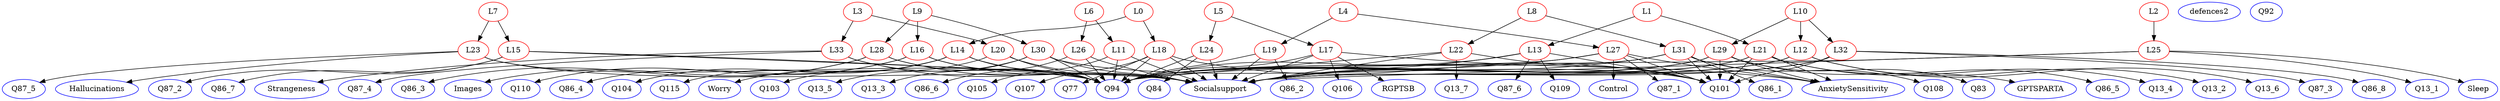 digraph {
Q108 [color = blue]; Socialsupport [color = blue]; L24 [color = red]; L33 [color = red]; L7 [color = red]; L23 [color = red]; Q83 [color = blue]; L9 [color = red]; Strangeness [color = blue]; L3 [color = red]; Q13_1 [color = blue]; Q86_3 [color = blue]; L16 [color = red]; L18 [color = red]; GPTSPARTA [color = blue]; Q86_5 [color = blue]; L26 [color = red]; Q87_2 [color = blue]; Q104 [color = blue]; L13 [color = red]; Q106 [color = blue]; Q86_6 [color = blue]; L25 [color = red]; L32 [color = red]; Q94 [color = blue]; Q110 [color = blue]; L30 [color = red]; L6 [color = red]; RGPTSB [color = blue]; Q101 [color = blue]; Q107 [color = blue]; Q87_5 [color = blue]; Q87_4 [color = blue]; L28 [color = red]; L5 [color = red]; Hallucinations [color = blue]; L15 [color = red]; L31 [color = red]; Q86_2 [color = blue]; L22 [color = red]; Q13_4 [color = blue]; Q77 [color = blue]; L11 [color = red]; Q103 [color = blue]; Q13_3 [color = blue]; L2 [color = red]; Q86_7 [color = blue]; L12 [color = red]; Q87_3 [color = blue]; Q115 [color = blue]; Q13_5 [color = blue]; L0 [color = red]; Control [color = blue]; Q13_7 [color = blue]; Q105 [color = blue]; L10 [color = red]; L4 [color = red]; Q86_4 [color = blue]; L17 [color = red]; L29 [color = red]; L19 [color = red]; Q109 [color = blue]; L21 [color = red]; AnxietySensitivity [color = blue]; Q84 [color = blue]; L1 [color = red]; L27 [color = red]; Images [color = blue]; Q86_1 [color = blue]; Q13_6 [color = blue]; defences2 [color = blue]; Worry [color = blue]; Q87_6 [color = blue]; L20 [color = red]; L14 [color = red]; Q13_2 [color = blue]; Q87_1 [color = blue]; Sleep [color = blue]; Q86_8 [color = blue]; Q92 [color = blue]; L8 [color = red]; 
subgraph Undirected {
edge [dir=none, color=black]
}

subgraph Directed {
edge [color=black]
L1 -> L21
L9 -> L16
L26 -> Q86_6
L12 -> Q13_2
L22 -> Q94
L28 -> Images
L27 -> Socialsupport
L23 -> Q94
L30 -> Q13_3
L26 -> Socialsupport
L7 -> L23
L14 -> Q94
L18 -> Q94
L27 -> AnxietySensitivity
L28 -> Q86_3
L11 -> Socialsupport
L32 -> Q101
L25 -> Q94
L33 -> Socialsupport
L8 -> L22
L17 -> RGPTSB
L21 -> Q94
L10 -> L12
L31 -> Socialsupport
L21 -> Q13_4
L5 -> L17
L21 -> Q86_5
L15 -> Socialsupport
L18 -> Q101
L31 -> AnxietySensitivity
L19 -> Socialsupport
L16 -> Q110
L18 -> Q107
L29 -> Socialsupport
L21 -> Q101
L1 -> L13
L29 -> AnxietySensitivity
L4 -> L19
L12 -> Socialsupport
L12 -> Q13_6
L0 -> L18
L17 -> Q106
L25 -> Sleep
L24 -> Socialsupport
L30 -> Q94
L22 -> Q13_7
L0 -> L14
L4 -> L27
L33 -> Strangeness
L10 -> L29
L23 -> Hallucinations
L30 -> Q101
L17 -> Socialsupport
L18 -> Q77
L22 -> Q101
L13 -> Q94
L27 -> Q94
L29 -> Q83
L26 -> Q94
L16 -> Socialsupport
L17 -> AnxietySensitivity
L32 -> Socialsupport
L11 -> Q94
L33 -> Q94
L23 -> Socialsupport
L5 -> L24
L13 -> Q101
L31 -> Q94
L2 -> L25
L23 -> Q87_5
L20 -> Socialsupport
L15 -> Q94
L18 -> Socialsupport
L15 -> Q87_2
L31 -> Q86_1
L27 -> Control
L29 -> Q94
L21 -> Socialsupport
L28 -> Socialsupport
L6 -> L26
L9 -> L30
L12 -> Q94
L3 -> L33
L20 -> Q103
L10 -> L32
L24 -> Q84
L31 -> Q108
L30 -> Q13_5
L11 -> Q105
L9 -> L28
L30 -> Socialsupport
L8 -> L31
L17 -> Q94
L22 -> Socialsupport
L27 -> Q101
L16 -> Q94
L13 -> Q109
L19 -> Q86_2
L29 -> GPTSPARTA
L32 -> Q94
L14 -> Socialsupport
L25 -> Socialsupport
L19 -> Q94
L27 -> Q87_1
L13 -> Socialsupport
L14 -> Q104
L6 -> L11
L20 -> Q94
L31 -> Q101
L21 -> AnxietySensitivity
L14 -> Worry
L15 -> Q86_7
L25 -> Q13_1
L16 -> Q86_4
L32 -> Q87_3
L24 -> Q94
L28 -> Q94
L29 -> Q101
L32 -> Q86_8
L3 -> L20
L7 -> L15
L14 -> Q115
L13 -> Q87_6
L33 -> Q87_4
}

}
